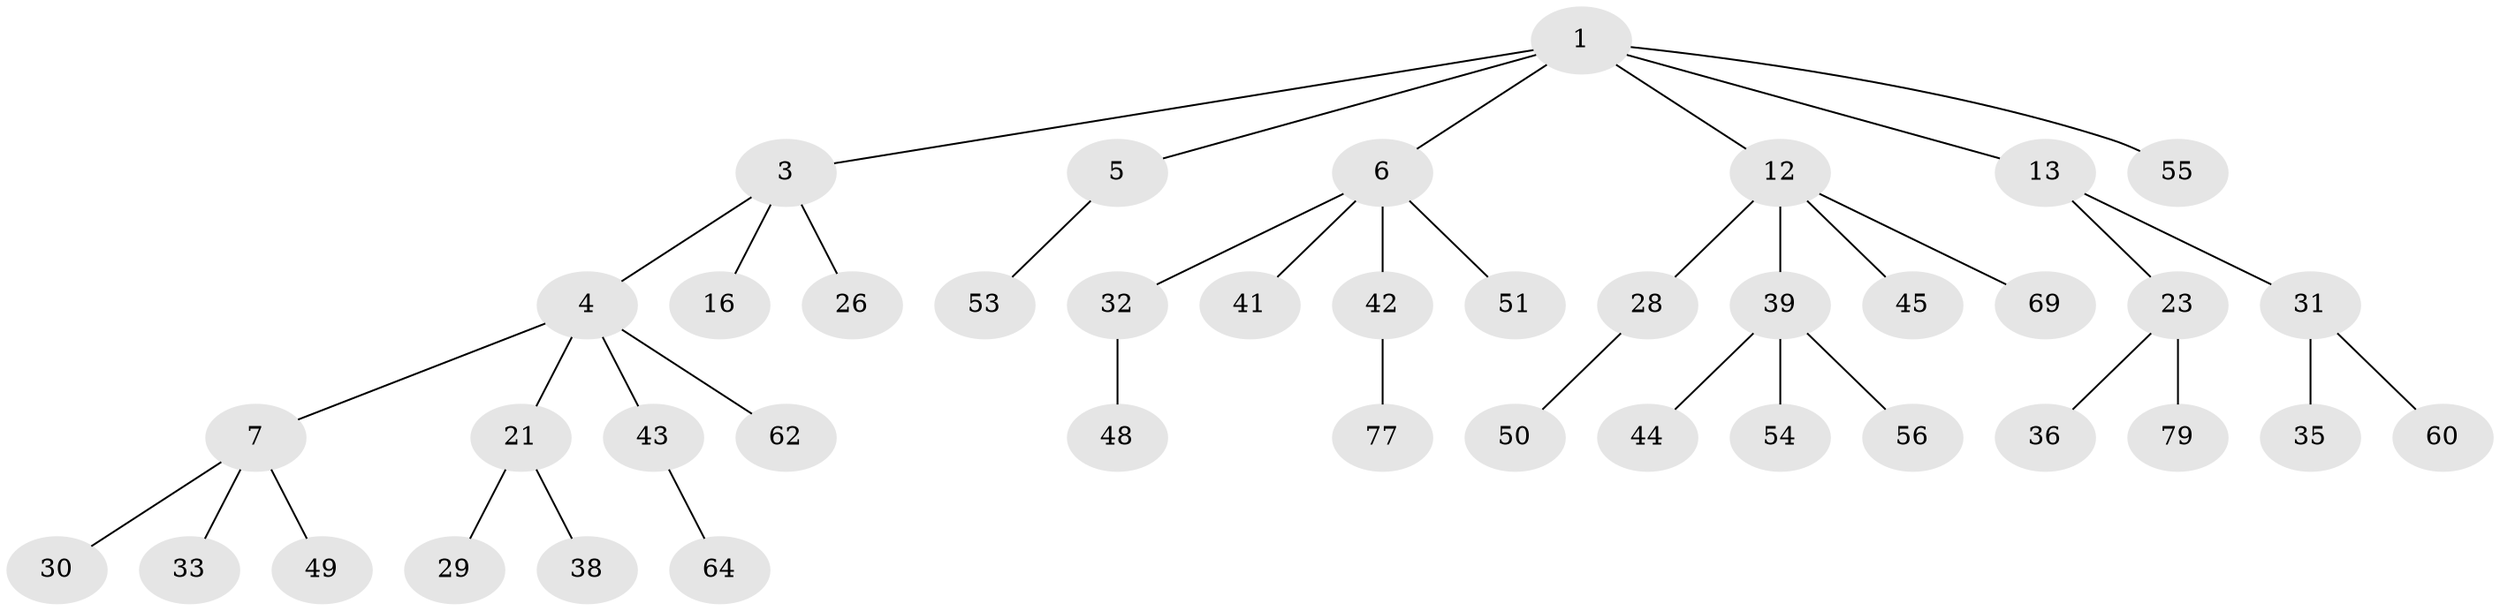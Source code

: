 // original degree distribution, {3: 0.15853658536585366, 5: 0.04878048780487805, 2: 0.23170731707317074, 6: 0.024390243902439025, 1: 0.5, 4: 0.036585365853658534}
// Generated by graph-tools (version 1.1) at 2025/19/03/04/25 18:19:08]
// undirected, 41 vertices, 40 edges
graph export_dot {
graph [start="1"]
  node [color=gray90,style=filled];
  1 [super="+2"];
  3 [super="+61+11"];
  4 [super="+15+65"];
  5 [super="+8"];
  6 [super="+81+18+9"];
  7 [super="+24+14"];
  12 [super="+20+37+74"];
  13 [super="+80+19+27"];
  16;
  21;
  23 [super="+58"];
  26;
  28 [super="+78"];
  29 [super="+47"];
  30;
  31;
  32 [super="+34"];
  33 [super="+52"];
  35;
  36 [super="+76"];
  38 [super="+46+82+70"];
  39;
  41;
  42;
  43;
  44;
  45;
  48;
  49;
  50 [super="+57"];
  51;
  53;
  54;
  55;
  56;
  60;
  62;
  64 [super="+67"];
  69;
  77;
  79;
  1 -- 3;
  1 -- 5;
  1 -- 6;
  1 -- 55;
  1 -- 12;
  1 -- 13;
  3 -- 4;
  3 -- 26;
  3 -- 16;
  4 -- 7;
  4 -- 43;
  4 -- 21;
  4 -- 62;
  5 -- 53;
  6 -- 32;
  6 -- 42;
  6 -- 41;
  6 -- 51;
  7 -- 49;
  7 -- 30;
  7 -- 33;
  12 -- 45;
  12 -- 69;
  12 -- 28;
  12 -- 39;
  13 -- 23;
  13 -- 31;
  21 -- 29;
  21 -- 38;
  23 -- 36;
  23 -- 79;
  28 -- 50;
  31 -- 35;
  31 -- 60;
  32 -- 48;
  39 -- 44;
  39 -- 54;
  39 -- 56;
  42 -- 77;
  43 -- 64;
}
